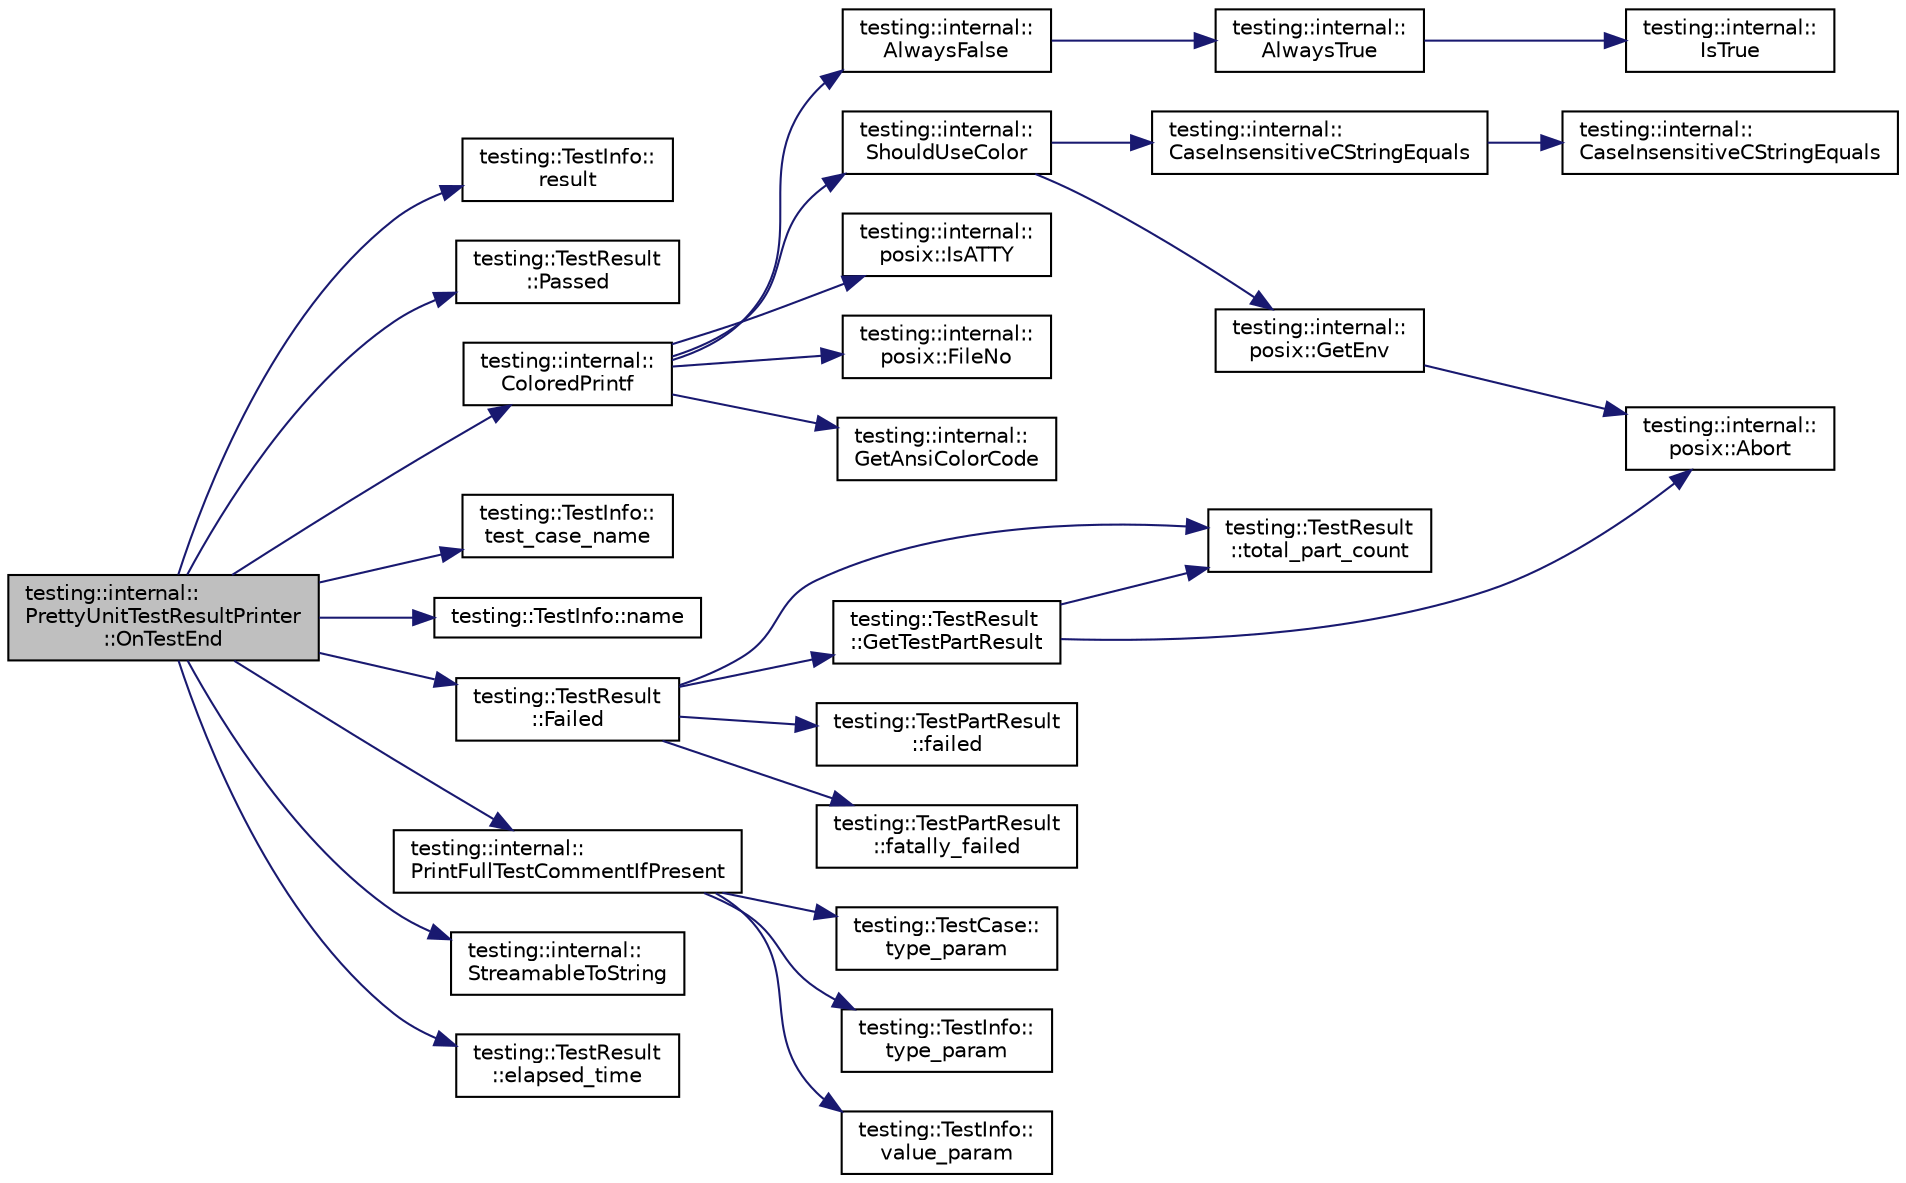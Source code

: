 digraph "testing::internal::PrettyUnitTestResultPrinter::OnTestEnd"
{
  edge [fontname="Helvetica",fontsize="10",labelfontname="Helvetica",labelfontsize="10"];
  node [fontname="Helvetica",fontsize="10",shape=record];
  rankdir="LR";
  Node71 [label="testing::internal::\lPrettyUnitTestResultPrinter\l::OnTestEnd",height=0.2,width=0.4,color="black", fillcolor="grey75", style="filled", fontcolor="black"];
  Node71 -> Node72 [color="midnightblue",fontsize="10",style="solid",fontname="Helvetica"];
  Node72 [label="testing::TestInfo::\lresult",height=0.2,width=0.4,color="black", fillcolor="white", style="filled",URL="$d1/d79/classtesting_1_1_test_info.html#aee8cb884c95cd446129aba936b4159e0"];
  Node71 -> Node73 [color="midnightblue",fontsize="10",style="solid",fontname="Helvetica"];
  Node73 [label="testing::TestResult\l::Passed",height=0.2,width=0.4,color="black", fillcolor="white", style="filled",URL="$d1/d69/classtesting_1_1_test_result.html#acf7e6e72f05a0545c48ea48e7f8851df"];
  Node71 -> Node74 [color="midnightblue",fontsize="10",style="solid",fontname="Helvetica"];
  Node74 [label="testing::internal::\lColoredPrintf",height=0.2,width=0.4,color="black", fillcolor="white", style="filled",URL="$d0/da7/namespacetesting_1_1internal.html#adef3055706176001364e54eb73a87e31"];
  Node74 -> Node75 [color="midnightblue",fontsize="10",style="solid",fontname="Helvetica"];
  Node75 [label="testing::internal::\lAlwaysFalse",height=0.2,width=0.4,color="black", fillcolor="white", style="filled",URL="$d0/da7/namespacetesting_1_1internal.html#a4b24c851ab13569b1b15b3d259b60d2e"];
  Node75 -> Node76 [color="midnightblue",fontsize="10",style="solid",fontname="Helvetica"];
  Node76 [label="testing::internal::\lAlwaysTrue",height=0.2,width=0.4,color="black", fillcolor="white", style="filled",URL="$d0/da7/namespacetesting_1_1internal.html#a922c9da63cd4bf94fc473b9ecac76414"];
  Node76 -> Node77 [color="midnightblue",fontsize="10",style="solid",fontname="Helvetica"];
  Node77 [label="testing::internal::\lIsTrue",height=0.2,width=0.4,color="black", fillcolor="white", style="filled",URL="$d0/da7/namespacetesting_1_1internal.html#a527b9bcc13669b9a16400c8514266254"];
  Node74 -> Node78 [color="midnightblue",fontsize="10",style="solid",fontname="Helvetica"];
  Node78 [label="testing::internal::\lShouldUseColor",height=0.2,width=0.4,color="black", fillcolor="white", style="filled",URL="$d0/da7/namespacetesting_1_1internal.html#ac1db1b4603967a6c4404f31cbbac31a6"];
  Node78 -> Node79 [color="midnightblue",fontsize="10",style="solid",fontname="Helvetica"];
  Node79 [label="testing::internal::\lCaseInsensitiveCStringEquals",height=0.2,width=0.4,color="black", fillcolor="white", style="filled",URL="$d0/da7/namespacetesting_1_1internal.html#aebfd0cd34de52d7973a5b2d03ba848cf"];
  Node79 -> Node80 [color="midnightblue",fontsize="10",style="solid",fontname="Helvetica"];
  Node80 [label="testing::internal::\lCaseInsensitiveCStringEquals",height=0.2,width=0.4,color="black", fillcolor="white", style="filled",URL="$d0/da7/namespacetesting_1_1internal.html#ad5b31f61a3cc5b4226d3560f5b48f4dd"];
  Node78 -> Node81 [color="midnightblue",fontsize="10",style="solid",fontname="Helvetica"];
  Node81 [label="testing::internal::\lposix::GetEnv",height=0.2,width=0.4,color="black", fillcolor="white", style="filled",URL="$d0/d81/namespacetesting_1_1internal_1_1posix.html#a1d5e3da5a27eed25986859fa83cafe95"];
  Node81 -> Node82 [color="midnightblue",fontsize="10",style="solid",fontname="Helvetica"];
  Node82 [label="testing::internal::\lposix::Abort",height=0.2,width=0.4,color="black", fillcolor="white", style="filled",URL="$d0/d81/namespacetesting_1_1internal_1_1posix.html#a69b8278c59359dd6a6f941b4643db9fb"];
  Node74 -> Node83 [color="midnightblue",fontsize="10",style="solid",fontname="Helvetica"];
  Node83 [label="testing::internal::\lposix::IsATTY",height=0.2,width=0.4,color="black", fillcolor="white", style="filled",URL="$d0/d81/namespacetesting_1_1internal_1_1posix.html#a16ebe936b3a8ea462a94191635aedc27"];
  Node74 -> Node84 [color="midnightblue",fontsize="10",style="solid",fontname="Helvetica"];
  Node84 [label="testing::internal::\lposix::FileNo",height=0.2,width=0.4,color="black", fillcolor="white", style="filled",URL="$d0/d81/namespacetesting_1_1internal_1_1posix.html#a3117b067e1f942a2031e666953120ccc"];
  Node74 -> Node85 [color="midnightblue",fontsize="10",style="solid",fontname="Helvetica"];
  Node85 [label="testing::internal::\lGetAnsiColorCode",height=0.2,width=0.4,color="black", fillcolor="white", style="filled",URL="$d0/da7/namespacetesting_1_1internal.html#a0aefb9deb60e90f19c236559837303d8"];
  Node71 -> Node86 [color="midnightblue",fontsize="10",style="solid",fontname="Helvetica"];
  Node86 [label="testing::TestInfo::\ltest_case_name",height=0.2,width=0.4,color="black", fillcolor="white", style="filled",URL="$d1/d79/classtesting_1_1_test_info.html#a036a20710c8c2252889544daba9a8ff9"];
  Node71 -> Node87 [color="midnightblue",fontsize="10",style="solid",fontname="Helvetica"];
  Node87 [label="testing::TestInfo::name",height=0.2,width=0.4,color="black", fillcolor="white", style="filled",URL="$d1/d79/classtesting_1_1_test_info.html#ac2581b45eccc9a3b94cb41c4807d0e34"];
  Node71 -> Node88 [color="midnightblue",fontsize="10",style="solid",fontname="Helvetica"];
  Node88 [label="testing::TestResult\l::Failed",height=0.2,width=0.4,color="black", fillcolor="white", style="filled",URL="$d1/d69/classtesting_1_1_test_result.html#afacc37e8b43c8574e4101bc61723c769"];
  Node88 -> Node89 [color="midnightblue",fontsize="10",style="solid",fontname="Helvetica"];
  Node89 [label="testing::TestResult\l::total_part_count",height=0.2,width=0.4,color="black", fillcolor="white", style="filled",URL="$d1/d69/classtesting_1_1_test_result.html#a6174aa4019dcda7c34d776b5741c9032"];
  Node88 -> Node90 [color="midnightblue",fontsize="10",style="solid",fontname="Helvetica"];
  Node90 [label="testing::TestResult\l::GetTestPartResult",height=0.2,width=0.4,color="black", fillcolor="white", style="filled",URL="$d1/d69/classtesting_1_1_test_result.html#a765c1e734ac08115757b343d57226bba"];
  Node90 -> Node89 [color="midnightblue",fontsize="10",style="solid",fontname="Helvetica"];
  Node90 -> Node82 [color="midnightblue",fontsize="10",style="solid",fontname="Helvetica"];
  Node88 -> Node91 [color="midnightblue",fontsize="10",style="solid",fontname="Helvetica"];
  Node91 [label="testing::TestPartResult\l::failed",height=0.2,width=0.4,color="black", fillcolor="white", style="filled",URL="$d0/d4b/classtesting_1_1_test_part_result.html#aa04b377c3e7ed57d39e882df5561ac90"];
  Node88 -> Node92 [color="midnightblue",fontsize="10",style="solid",fontname="Helvetica"];
  Node92 [label="testing::TestPartResult\l::fatally_failed",height=0.2,width=0.4,color="black", fillcolor="white", style="filled",URL="$d0/d4b/classtesting_1_1_test_part_result.html#a77db157eff9531c3c00c2420502f9a89"];
  Node71 -> Node93 [color="midnightblue",fontsize="10",style="solid",fontname="Helvetica"];
  Node93 [label="testing::internal::\lPrintFullTestCommentIfPresent",height=0.2,width=0.4,color="black", fillcolor="white", style="filled",URL="$d0/da7/namespacetesting_1_1internal.html#a7a85ebe3b4de93a1edb091f92f1fb393"];
  Node93 -> Node94 [color="midnightblue",fontsize="10",style="solid",fontname="Helvetica"];
  Node94 [label="testing::TestCase::\ltype_param",height=0.2,width=0.4,color="black", fillcolor="white", style="filled",URL="$d0/dfa/classtesting_1_1_test_case.html#a9df62c4104a4f856b477c9e8335bb689"];
  Node93 -> Node95 [color="midnightblue",fontsize="10",style="solid",fontname="Helvetica"];
  Node95 [label="testing::TestInfo::\ltype_param",height=0.2,width=0.4,color="black", fillcolor="white", style="filled",URL="$d1/d79/classtesting_1_1_test_info.html#a7759bc57f4350ad406cbbb0b3bcea320"];
  Node93 -> Node96 [color="midnightblue",fontsize="10",style="solid",fontname="Helvetica"];
  Node96 [label="testing::TestInfo::\lvalue_param",height=0.2,width=0.4,color="black", fillcolor="white", style="filled",URL="$d1/d79/classtesting_1_1_test_info.html#abdf2c6cfcf4819e725816c64e1c1fc24"];
  Node71 -> Node97 [color="midnightblue",fontsize="10",style="solid",fontname="Helvetica"];
  Node97 [label="testing::internal::\lStreamableToString",height=0.2,width=0.4,color="black", fillcolor="white", style="filled",URL="$d0/da7/namespacetesting_1_1internal.html#aad4beed95d0846e6ffc5da0978ef3bb9"];
  Node71 -> Node98 [color="midnightblue",fontsize="10",style="solid",fontname="Helvetica"];
  Node98 [label="testing::TestResult\l::elapsed_time",height=0.2,width=0.4,color="black", fillcolor="white", style="filled",URL="$d1/d69/classtesting_1_1_test_result.html#a717e05e00d4af5cb809433e343ab63af"];
}
